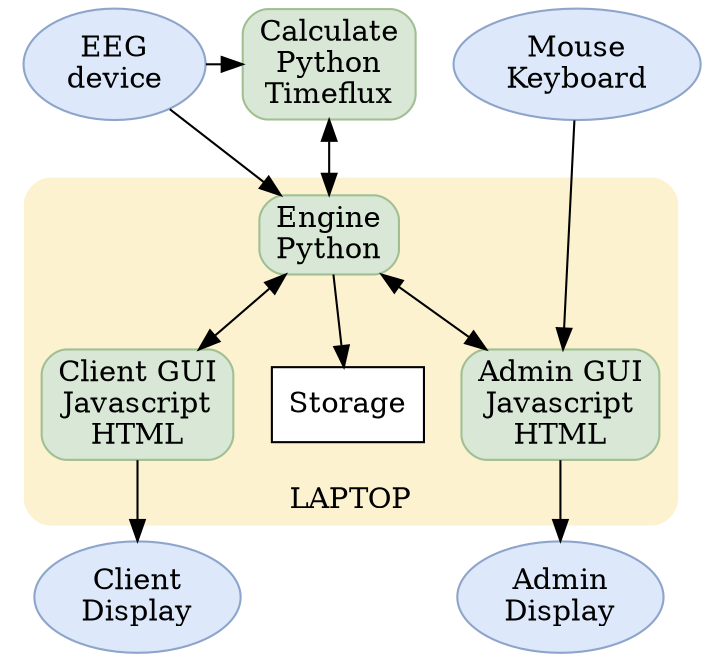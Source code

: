 # This description is hand written.
# Showing the hardware setup in the Clear by Mind project

# Colors:
# Sand:  #DCC98B #FDF2D0
# Blue:  #8DA4CB #DDE8FA
# Green: #A0BF92 #D9E7D6

digraph {
  bgcolor="transparent"
  #splines=line;

  subgraph cluster_0 {
    label="LAPTOP";
    labelloc="b";
    style="rounded,filled";
    color="#FDF2D0";
    client;
    admin;
    engine;
    storage;
  }

  client [label="Client GUI\nJavascript\nHTML" shape=box style="rounded,filled" color="#A0BF92" fillcolor="#D9E7D6"];
  admin [label="Admin GUI\nJavascript\nHTML" shape=box style="rounded,filled" color="#A0BF92" fillcolor="#D9E7D6"];
  engine [label="Engine\nPython" shape=box style="rounded,filled" color="#A0BF92" fillcolor="#D9E7D6"];
  calculator [label="Calculate\nPython\nTimeflux" shape=box style="rounded,filled" color="#A0BF92" fillcolor="#D9E7D6"];
  eeg_device [label="EEG\ndevice" style="rounded,filled" color="#8DA4CB" fillcolor="#DDE8FA"];
  storage [shape=box label="Storage" shape=box style="filled" color="#000000" fillcolor="#ffffff"];
  client_display [label="Client\nDisplay" style="rounded,filled" color="#8DA4CB" fillcolor="#DDE8FA"];
  admin_display [label="Admin\nDisplay" style="rounded,filled" color="#8DA4CB" fillcolor="#DDE8FA"];
  admin_mouse [label="Mouse\nKeyboard" style="rounded,filled" color="#8DA4CB" fillcolor="#DDE8FA"];

  engine -> client [dir=both];
  engine -> admin [dir=both];
  engine -> storage;
  calculator -> engine [dir=both];
  eeg_device -> engine;
  eeg_device -> calculator;
  client -> client_display;
  admin -> admin_display;
  admin_mouse -> admin;

  { rank=min; eeg_device; calculator; admin_mouse }
//  { rank=max; B; D; Y; }
}
